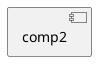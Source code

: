 {
  "sha1": "ovvo05cd9oyvnr0wozay5k1kgrr4lz8",
  "insertion": {
    "when": "2024-11-19T12:22:17.360Z",
    "url": "https://github.com/plantuml/plantuml/issues/1428",
    "user": "plantuml@gmail.com"
  }
}
@startuml

component comp2 $tag1

remove *
restore $tag1

@enduml
